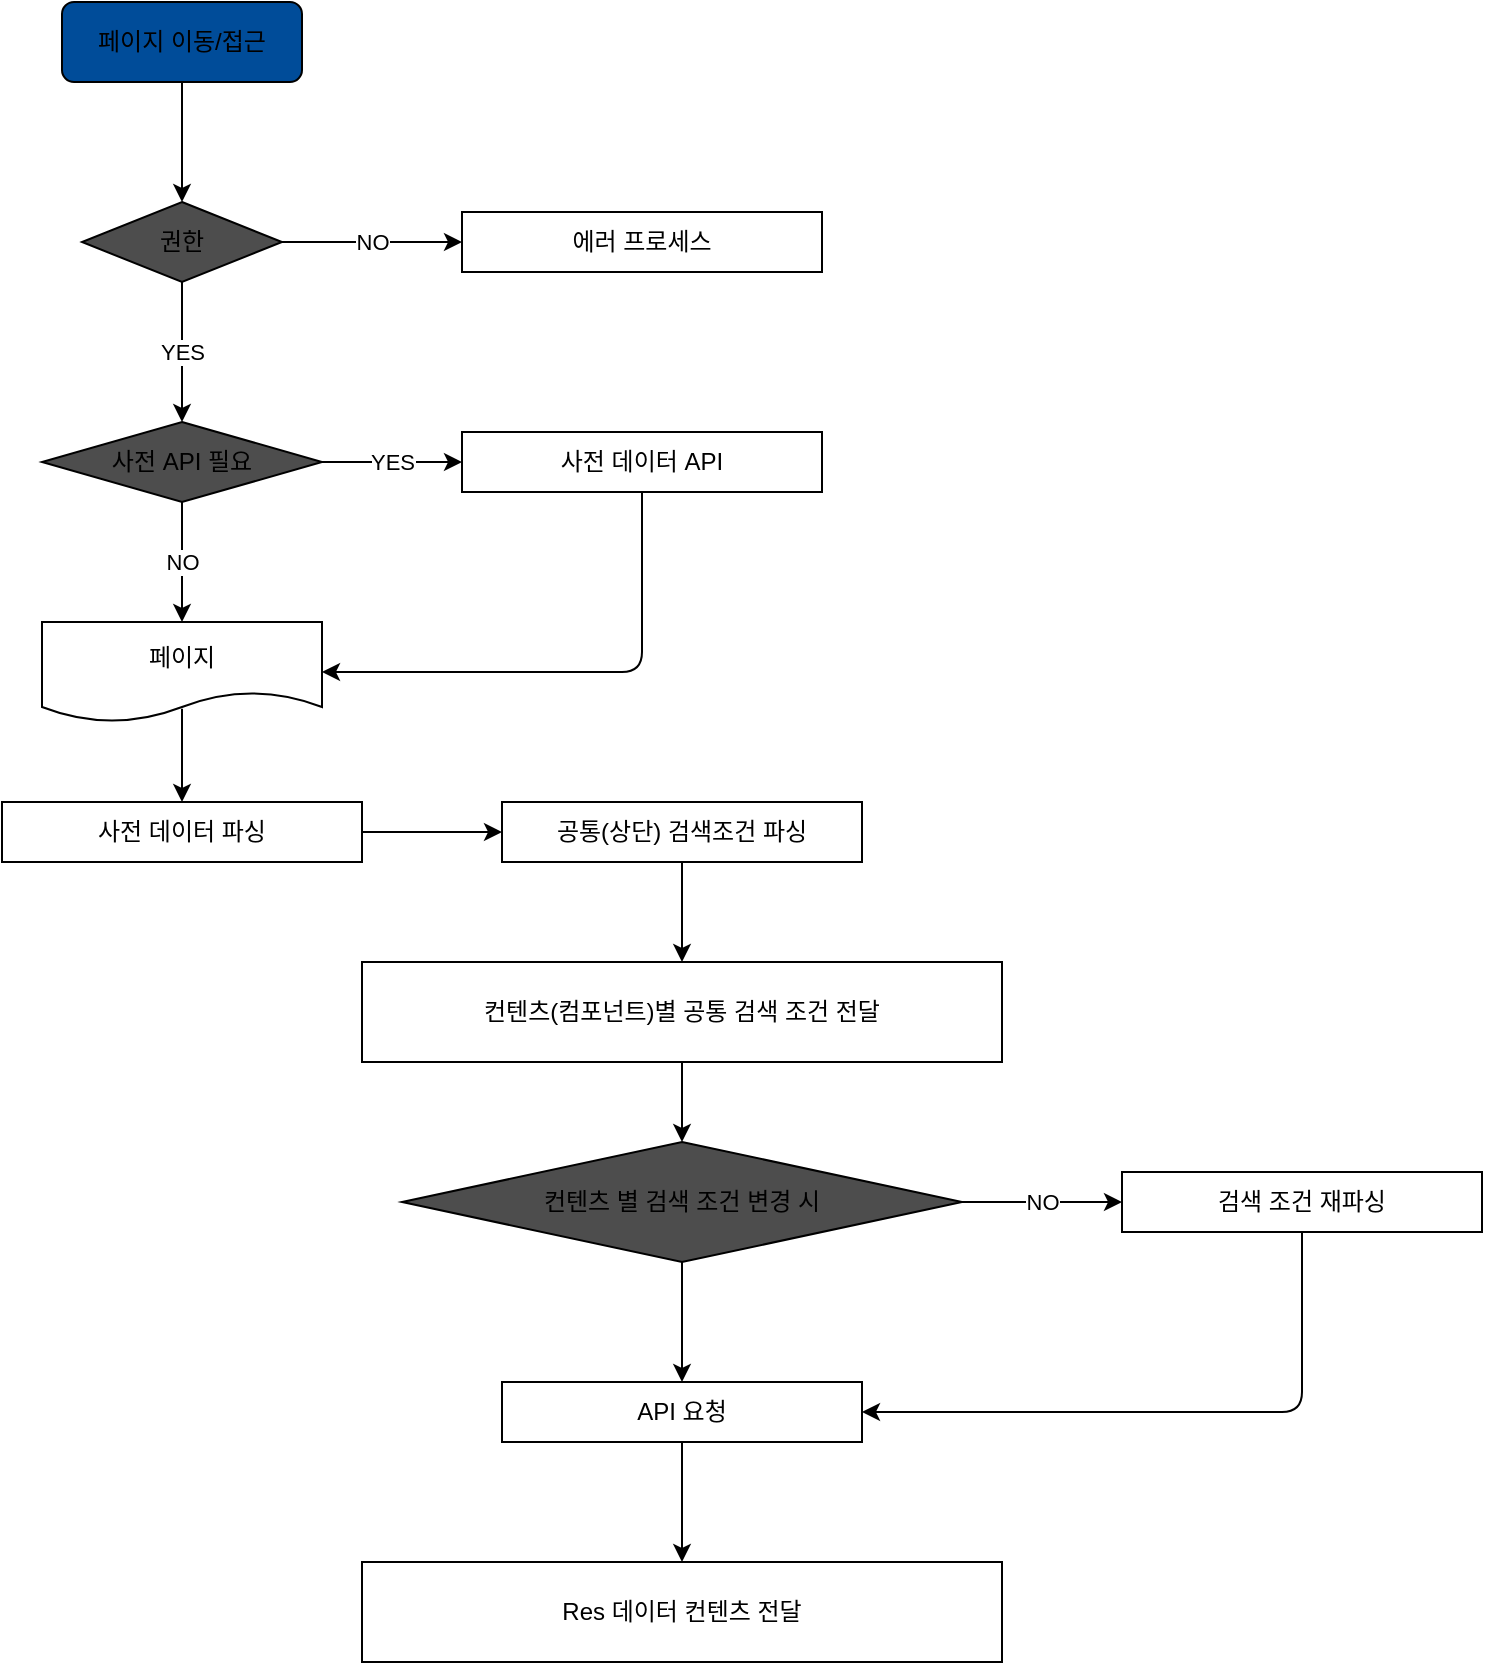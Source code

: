 <mxfile>
    <diagram id="pOqud3Csru5kn6OA6R6e" name="페이지-1">
        <mxGraphModel dx="1842" dy="2298" grid="1" gridSize="10" guides="1" tooltips="1" connect="1" arrows="0" fold="1" page="1" pageScale="1" pageWidth="827" pageHeight="1169" math="0" shadow="0">
            <root>
                <mxCell id="0"/>
                <mxCell id="1" parent="0"/>
                <mxCell id="81" style="edgeStyle=none;html=1;exitX=0.5;exitY=1;exitDx=0;exitDy=0;entryX=0.5;entryY=0;entryDx=0;entryDy=0;" edge="1" parent="1" source="79" target="80">
                    <mxGeometry relative="1" as="geometry"/>
                </mxCell>
                <mxCell id="79" value="페이지 이동/접근" style="rounded=1;whiteSpace=wrap;html=1;fillColor=#004C99;" vertex="1" parent="1">
                    <mxGeometry x="74" y="-1090" width="120" height="40" as="geometry"/>
                </mxCell>
                <mxCell id="83" value="YES" style="edgeStyle=none;html=1;exitX=0.5;exitY=1;exitDx=0;exitDy=0;entryX=0.5;entryY=0;entryDx=0;entryDy=0;" edge="1" parent="1" source="80">
                    <mxGeometry relative="1" as="geometry">
                        <mxPoint x="134" y="-880" as="targetPoint"/>
                    </mxGeometry>
                </mxCell>
                <mxCell id="85" value="NO" style="edgeStyle=none;html=1;exitX=1;exitY=0.5;exitDx=0;exitDy=0;" edge="1" parent="1" source="80" target="84">
                    <mxGeometry relative="1" as="geometry"/>
                </mxCell>
                <mxCell id="80" value="권한" style="rhombus;whiteSpace=wrap;html=1;fillColor=#4D4D4D;" vertex="1" parent="1">
                    <mxGeometry x="84" y="-990" width="100" height="40" as="geometry"/>
                </mxCell>
                <mxCell id="84" value="에러 프로세스" style="rounded=0;whiteSpace=wrap;html=1;" vertex="1" parent="1">
                    <mxGeometry x="274" y="-985" width="180" height="30" as="geometry"/>
                </mxCell>
                <mxCell id="97" style="edgeStyle=none;html=1;exitX=0.5;exitY=0.867;exitDx=0;exitDy=0;entryX=0.5;entryY=0;entryDx=0;entryDy=0;exitPerimeter=0;" edge="1" parent="1" source="86" target="94">
                    <mxGeometry relative="1" as="geometry"/>
                </mxCell>
                <mxCell id="86" value="페이지" style="shape=document;whiteSpace=wrap;html=1;boundedLbl=1;" vertex="1" parent="1">
                    <mxGeometry x="64" y="-780" width="140" height="50" as="geometry"/>
                </mxCell>
                <mxCell id="90" value="YES" style="edgeStyle=none;html=1;exitX=1;exitY=0.5;exitDx=0;exitDy=0;" edge="1" parent="1" source="87" target="89">
                    <mxGeometry relative="1" as="geometry"/>
                </mxCell>
                <mxCell id="91" value="NO" style="edgeStyle=none;html=1;exitX=0.5;exitY=1;exitDx=0;exitDy=0;entryX=0.5;entryY=0;entryDx=0;entryDy=0;" edge="1" parent="1" source="87" target="86">
                    <mxGeometry relative="1" as="geometry"/>
                </mxCell>
                <mxCell id="87" value="사전 API 필요" style="rhombus;whiteSpace=wrap;html=1;fillColor=#4D4D4D;" vertex="1" parent="1">
                    <mxGeometry x="64" y="-880" width="140" height="40" as="geometry"/>
                </mxCell>
                <mxCell id="92" style="edgeStyle=none;html=1;exitX=0.5;exitY=1;exitDx=0;exitDy=0;entryX=1;entryY=0.5;entryDx=0;entryDy=0;" edge="1" parent="1" source="89" target="86">
                    <mxGeometry relative="1" as="geometry">
                        <Array as="points">
                            <mxPoint x="364" y="-755"/>
                        </Array>
                    </mxGeometry>
                </mxCell>
                <mxCell id="89" value="사전 데이터 API" style="rounded=0;whiteSpace=wrap;html=1;" vertex="1" parent="1">
                    <mxGeometry x="274" y="-875" width="180" height="30" as="geometry"/>
                </mxCell>
                <mxCell id="98" style="edgeStyle=none;html=1;exitX=1;exitY=0.5;exitDx=0;exitDy=0;entryX=0;entryY=0.5;entryDx=0;entryDy=0;" edge="1" parent="1" source="94" target="96">
                    <mxGeometry relative="1" as="geometry"/>
                </mxCell>
                <mxCell id="94" value="사전 데이터 파싱" style="rounded=0;whiteSpace=wrap;html=1;" vertex="1" parent="1">
                    <mxGeometry x="44" y="-690" width="180" height="30" as="geometry"/>
                </mxCell>
                <mxCell id="100" style="edgeStyle=none;html=1;exitX=0.5;exitY=1;exitDx=0;exitDy=0;" edge="1" parent="1" source="96" target="99">
                    <mxGeometry relative="1" as="geometry"/>
                </mxCell>
                <mxCell id="96" value="공통(상단) 검색조건 파싱" style="rounded=0;whiteSpace=wrap;html=1;" vertex="1" parent="1">
                    <mxGeometry x="294" y="-690" width="180" height="30" as="geometry"/>
                </mxCell>
                <mxCell id="102" style="edgeStyle=none;html=1;exitX=0.5;exitY=1;exitDx=0;exitDy=0;entryX=0.5;entryY=0;entryDx=0;entryDy=0;" edge="1" parent="1" source="99" target="101">
                    <mxGeometry relative="1" as="geometry"/>
                </mxCell>
                <mxCell id="99" value="컨텐츠(컴포넌트)별 공통 검색 조건 전달" style="rounded=0;whiteSpace=wrap;html=1;" vertex="1" parent="1">
                    <mxGeometry x="224" y="-610" width="320" height="50" as="geometry"/>
                </mxCell>
                <mxCell id="104" style="edgeStyle=none;html=1;exitX=0.5;exitY=1;exitDx=0;exitDy=0;" edge="1" parent="1" source="101" target="103">
                    <mxGeometry relative="1" as="geometry"/>
                </mxCell>
                <mxCell id="106" value="NO" style="edgeStyle=none;html=1;exitX=1;exitY=0.5;exitDx=0;exitDy=0;" edge="1" parent="1" source="101" target="105">
                    <mxGeometry relative="1" as="geometry"/>
                </mxCell>
                <mxCell id="101" value="컨텐츠 별 검색 조건 변경 시" style="rhombus;whiteSpace=wrap;html=1;fillColor=#4D4D4D;" vertex="1" parent="1">
                    <mxGeometry x="244" y="-520" width="280" height="60" as="geometry"/>
                </mxCell>
                <mxCell id="109" style="edgeStyle=none;html=1;exitX=0.5;exitY=1;exitDx=0;exitDy=0;entryX=0.5;entryY=0;entryDx=0;entryDy=0;" edge="1" parent="1" source="103" target="108">
                    <mxGeometry relative="1" as="geometry"/>
                </mxCell>
                <mxCell id="103" value="API 요청" style="rounded=0;whiteSpace=wrap;html=1;" vertex="1" parent="1">
                    <mxGeometry x="294" y="-400" width="180" height="30" as="geometry"/>
                </mxCell>
                <mxCell id="107" style="edgeStyle=none;html=1;exitX=0.5;exitY=1;exitDx=0;exitDy=0;entryX=1;entryY=0.5;entryDx=0;entryDy=0;" edge="1" parent="1" source="105" target="103">
                    <mxGeometry relative="1" as="geometry">
                        <Array as="points">
                            <mxPoint x="694" y="-385"/>
                        </Array>
                    </mxGeometry>
                </mxCell>
                <mxCell id="105" value="검색 조건 재파싱" style="rounded=0;whiteSpace=wrap;html=1;" vertex="1" parent="1">
                    <mxGeometry x="604" y="-505" width="180" height="30" as="geometry"/>
                </mxCell>
                <mxCell id="108" value="Res 데이터 컨텐츠 전달" style="rounded=0;whiteSpace=wrap;html=1;" vertex="1" parent="1">
                    <mxGeometry x="224" y="-310" width="320" height="50" as="geometry"/>
                </mxCell>
            </root>
        </mxGraphModel>
    </diagram>
</mxfile>